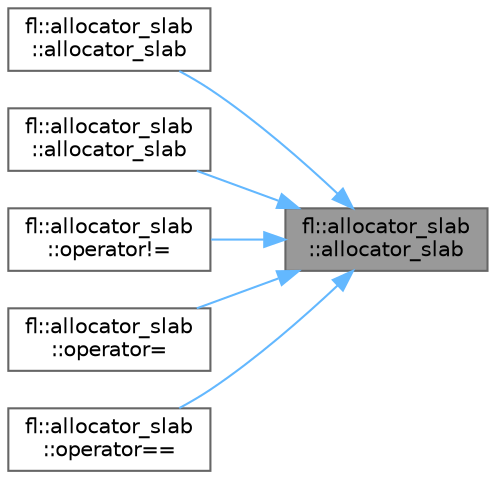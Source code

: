 digraph "fl::allocator_slab::allocator_slab"
{
 // INTERACTIVE_SVG=YES
 // LATEX_PDF_SIZE
  bgcolor="transparent";
  edge [fontname=Helvetica,fontsize=10,labelfontname=Helvetica,labelfontsize=10];
  node [fontname=Helvetica,fontsize=10,shape=box,height=0.2,width=0.4];
  rankdir="RL";
  Node1 [id="Node000001",label="fl::allocator_slab\l::allocator_slab",height=0.2,width=0.4,color="gray40", fillcolor="grey60", style="filled", fontcolor="black",tooltip=" "];
  Node1 -> Node2 [id="edge1_Node000001_Node000002",dir="back",color="steelblue1",style="solid",tooltip=" "];
  Node2 [id="Node000002",label="fl::allocator_slab\l::allocator_slab",height=0.2,width=0.4,color="grey40", fillcolor="white", style="filled",URL="$d2/d79/classfl_1_1allocator__slab_a368fb898deccf0beb3ee3cb536c00073.html#a368fb898deccf0beb3ee3cb536c00073",tooltip=" "];
  Node1 -> Node3 [id="edge2_Node000001_Node000003",dir="back",color="steelblue1",style="solid",tooltip=" "];
  Node3 [id="Node000003",label="fl::allocator_slab\l::allocator_slab",height=0.2,width=0.4,color="grey40", fillcolor="white", style="filled",URL="$d2/d79/classfl_1_1allocator__slab_a8e33899a8db9ce7c98de5669cbe75946.html#a8e33899a8db9ce7c98de5669cbe75946",tooltip=" "];
  Node1 -> Node4 [id="edge3_Node000001_Node000004",dir="back",color="steelblue1",style="solid",tooltip=" "];
  Node4 [id="Node000004",label="fl::allocator_slab\l::operator!=",height=0.2,width=0.4,color="grey40", fillcolor="white", style="filled",URL="$d2/d79/classfl_1_1allocator__slab_ac6fa315a9f2adc0c7f348e445829e2f9.html#ac6fa315a9f2adc0c7f348e445829e2f9",tooltip=" "];
  Node1 -> Node5 [id="edge4_Node000001_Node000005",dir="back",color="steelblue1",style="solid",tooltip=" "];
  Node5 [id="Node000005",label="fl::allocator_slab\l::operator=",height=0.2,width=0.4,color="grey40", fillcolor="white", style="filled",URL="$d2/d79/classfl_1_1allocator__slab_af2f98757ce7b4829cfba44b45273031a.html#af2f98757ce7b4829cfba44b45273031a",tooltip=" "];
  Node1 -> Node6 [id="edge5_Node000001_Node000006",dir="back",color="steelblue1",style="solid",tooltip=" "];
  Node6 [id="Node000006",label="fl::allocator_slab\l::operator==",height=0.2,width=0.4,color="grey40", fillcolor="white", style="filled",URL="$d2/d79/classfl_1_1allocator__slab_af18149b51c2d1c887200829a243e093d.html#af18149b51c2d1c887200829a243e093d",tooltip=" "];
}
